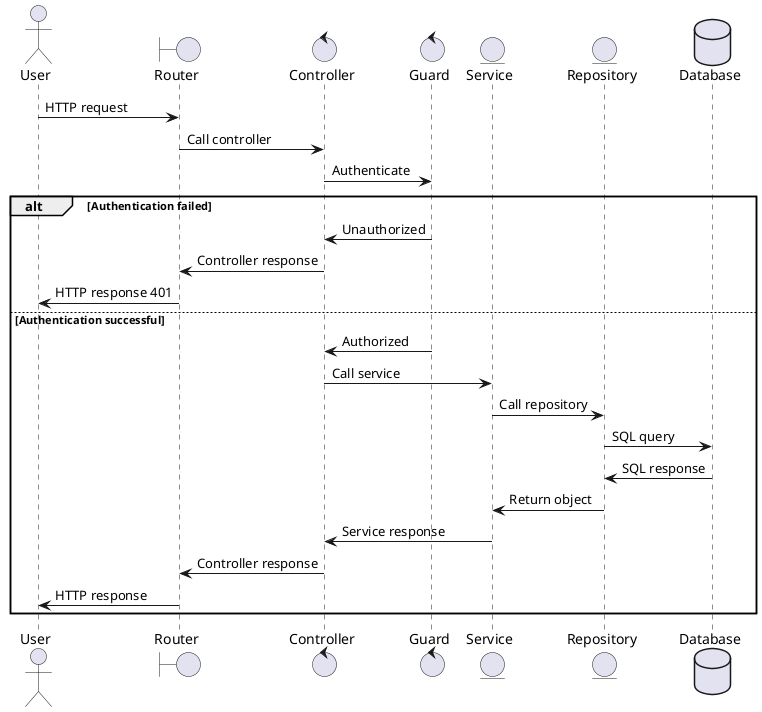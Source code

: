 @startuml nest_request_flow

' Diagram przepływu sterowania przy obsłudze requesta (router(express) -> guard -> controller -> service -> repository -> DB)

actor User as user
boundary Router as router
control Controller as controller
control Guard as guard
entity Service as service
entity Repository as repo
database Database as db

'czyli router->controller->guard->controller->service

user -> router : HTTP request
router -> controller : Call controller
controller -> guard : Authenticate


alt Authentication failed

controller <- guard  : Unauthorized
router <- controller : Controller response
user <- router : HTTP response 401

else Authentication successful

guard -> controller : Authorized
controller -> service : Call service
service -> repo : Call repository
repo -> db : SQL query

repo <- db : SQL response
service <- repo : Return object
controller <- service : Service response
router <- controller : Controller response
user <- router : HTTP response

end

@enduml